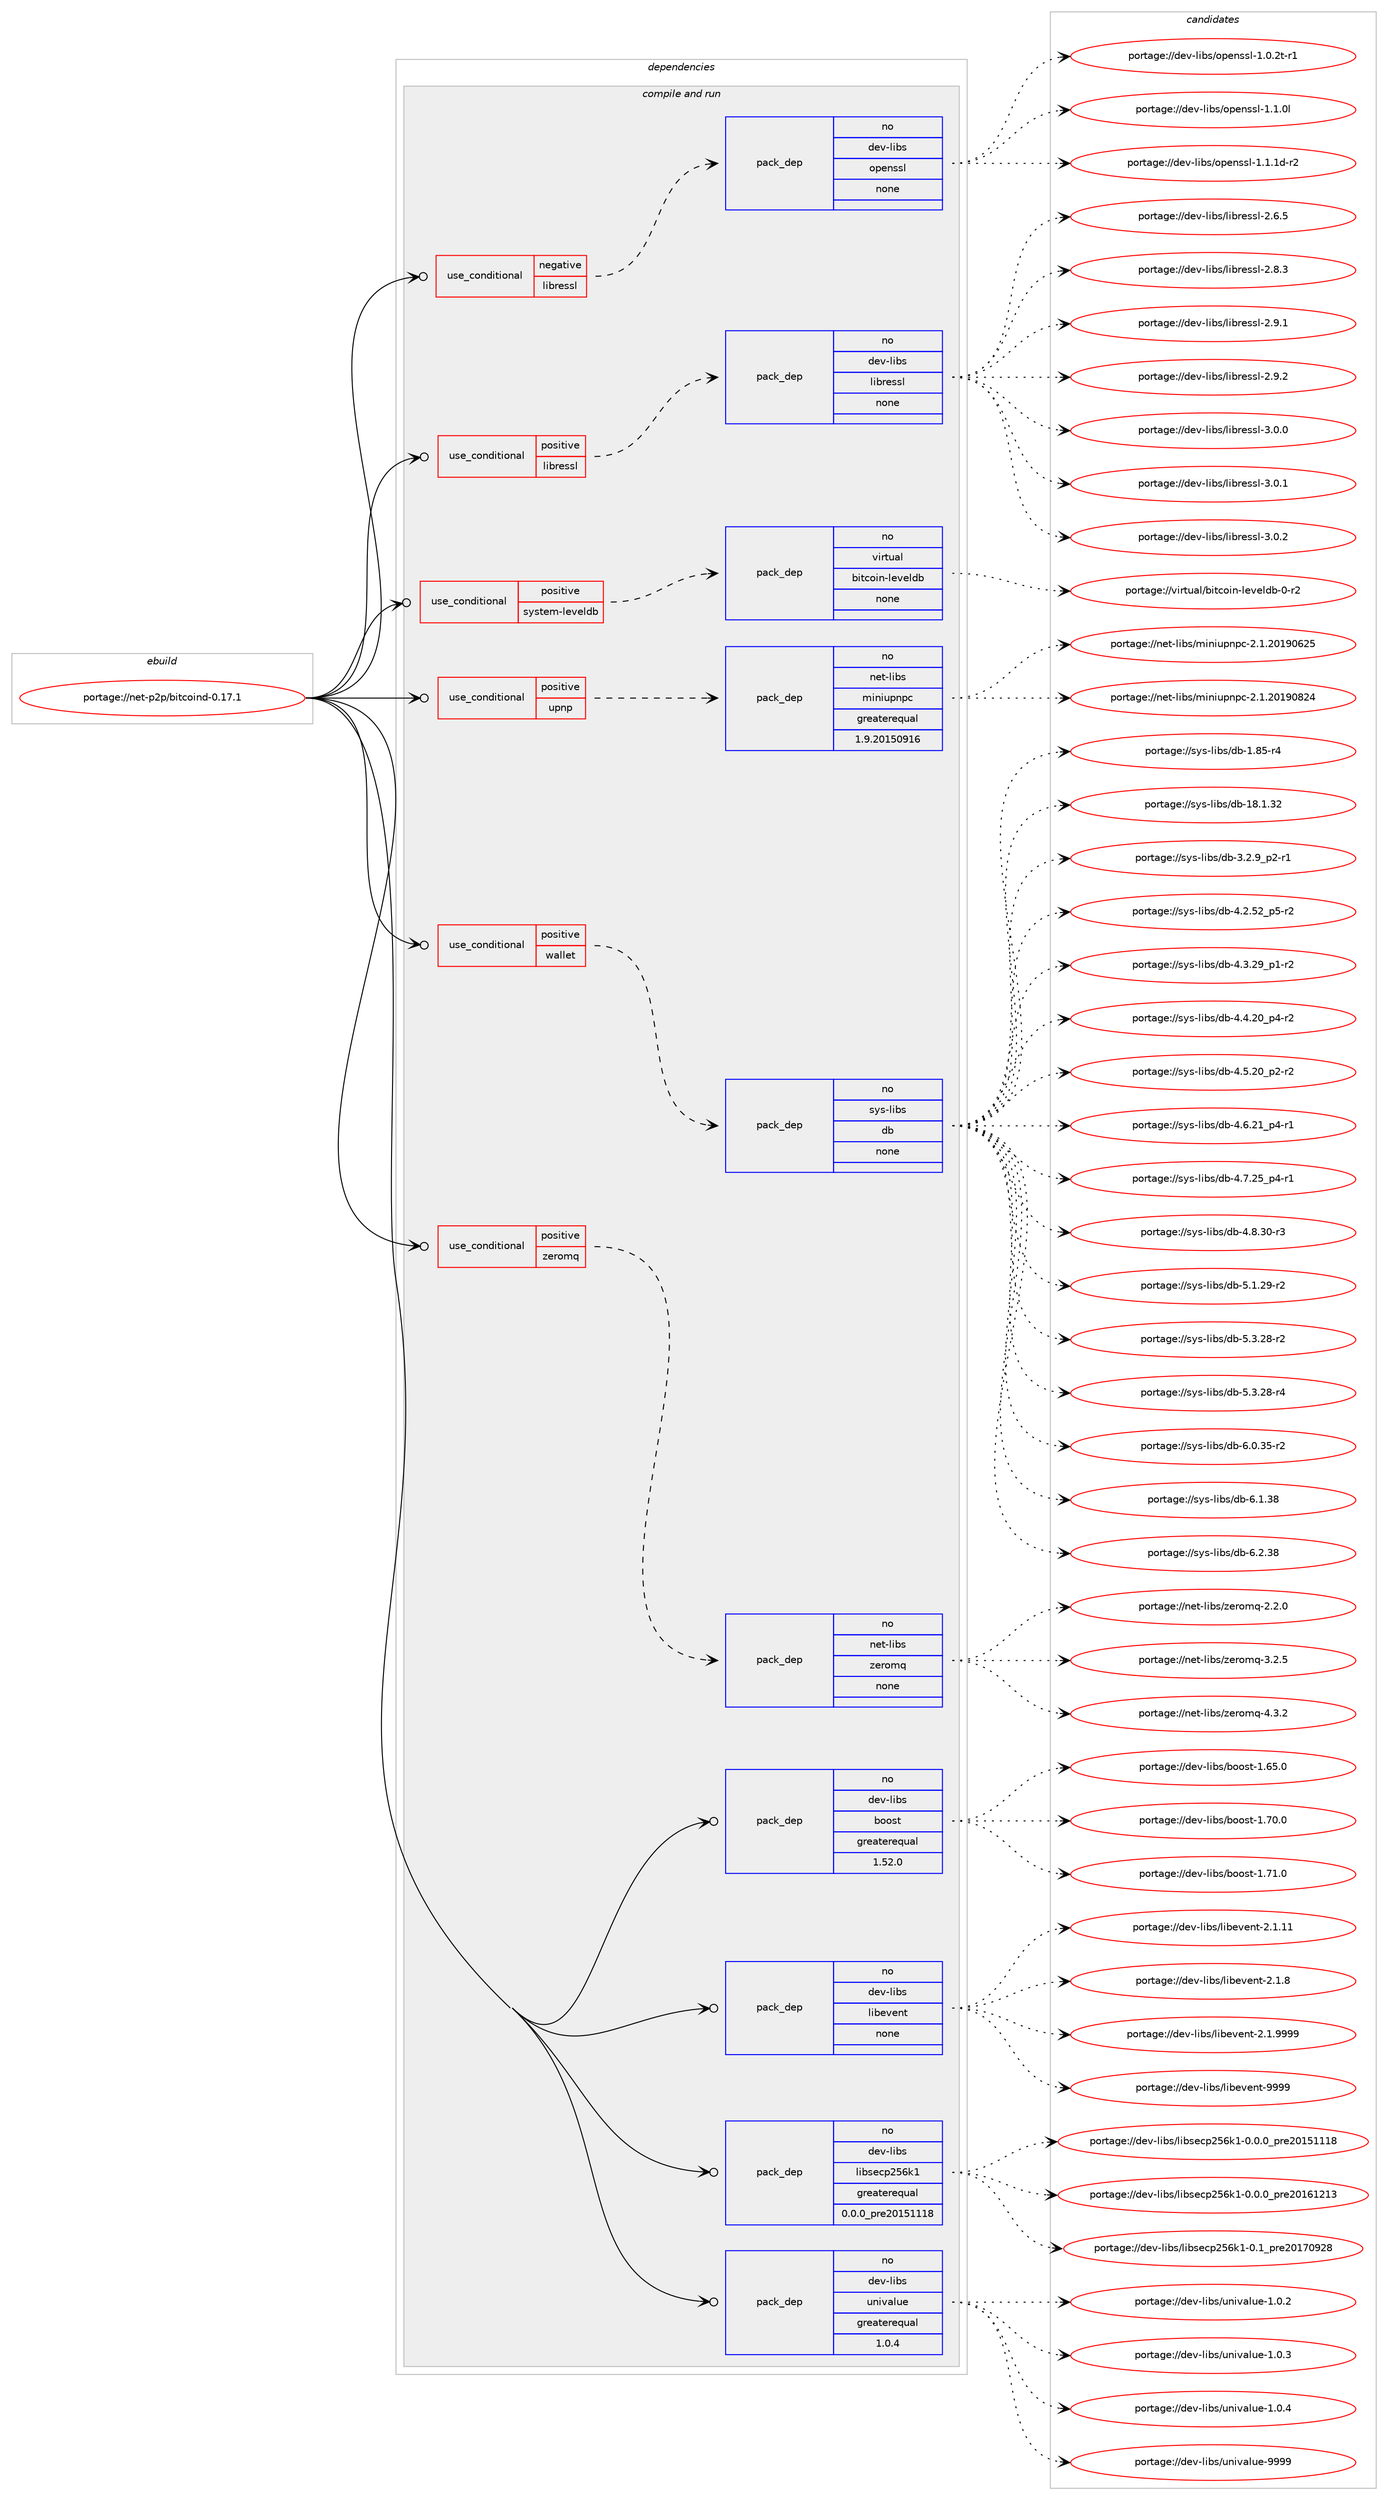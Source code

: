 digraph prolog {

# *************
# Graph options
# *************

newrank=true;
concentrate=true;
compound=true;
graph [rankdir=LR,fontname=Helvetica,fontsize=10,ranksep=1.5];#, ranksep=2.5, nodesep=0.2];
edge  [arrowhead=vee];
node  [fontname=Helvetica,fontsize=10];

# **********
# The ebuild
# **********

subgraph cluster_leftcol {
color=gray;
rank=same;
label=<<i>ebuild</i>>;
id [label="portage://net-p2p/bitcoind-0.17.1", color=red, width=4, href="../net-p2p/bitcoind-0.17.1.svg"];
}

# ****************
# The dependencies
# ****************

subgraph cluster_midcol {
color=gray;
label=<<i>dependencies</i>>;
subgraph cluster_compile {
fillcolor="#eeeeee";
style=filled;
label=<<i>compile</i>>;
}
subgraph cluster_compileandrun {
fillcolor="#eeeeee";
style=filled;
label=<<i>compile and run</i>>;
subgraph cond93108 {
dependency372512 [label=<<TABLE BORDER="0" CELLBORDER="1" CELLSPACING="0" CELLPADDING="4"><TR><TD ROWSPAN="3" CELLPADDING="10">use_conditional</TD></TR><TR><TD>negative</TD></TR><TR><TD>libressl</TD></TR></TABLE>>, shape=none, color=red];
subgraph pack273107 {
dependency372513 [label=<<TABLE BORDER="0" CELLBORDER="1" CELLSPACING="0" CELLPADDING="4" WIDTH="220"><TR><TD ROWSPAN="6" CELLPADDING="30">pack_dep</TD></TR><TR><TD WIDTH="110">no</TD></TR><TR><TD>dev-libs</TD></TR><TR><TD>openssl</TD></TR><TR><TD>none</TD></TR><TR><TD></TD></TR></TABLE>>, shape=none, color=blue];
}
dependency372512:e -> dependency372513:w [weight=20,style="dashed",arrowhead="vee"];
}
id:e -> dependency372512:w [weight=20,style="solid",arrowhead="odotvee"];
subgraph cond93109 {
dependency372514 [label=<<TABLE BORDER="0" CELLBORDER="1" CELLSPACING="0" CELLPADDING="4"><TR><TD ROWSPAN="3" CELLPADDING="10">use_conditional</TD></TR><TR><TD>positive</TD></TR><TR><TD>libressl</TD></TR></TABLE>>, shape=none, color=red];
subgraph pack273108 {
dependency372515 [label=<<TABLE BORDER="0" CELLBORDER="1" CELLSPACING="0" CELLPADDING="4" WIDTH="220"><TR><TD ROWSPAN="6" CELLPADDING="30">pack_dep</TD></TR><TR><TD WIDTH="110">no</TD></TR><TR><TD>dev-libs</TD></TR><TR><TD>libressl</TD></TR><TR><TD>none</TD></TR><TR><TD></TD></TR></TABLE>>, shape=none, color=blue];
}
dependency372514:e -> dependency372515:w [weight=20,style="dashed",arrowhead="vee"];
}
id:e -> dependency372514:w [weight=20,style="solid",arrowhead="odotvee"];
subgraph cond93110 {
dependency372516 [label=<<TABLE BORDER="0" CELLBORDER="1" CELLSPACING="0" CELLPADDING="4"><TR><TD ROWSPAN="3" CELLPADDING="10">use_conditional</TD></TR><TR><TD>positive</TD></TR><TR><TD>system-leveldb</TD></TR></TABLE>>, shape=none, color=red];
subgraph pack273109 {
dependency372517 [label=<<TABLE BORDER="0" CELLBORDER="1" CELLSPACING="0" CELLPADDING="4" WIDTH="220"><TR><TD ROWSPAN="6" CELLPADDING="30">pack_dep</TD></TR><TR><TD WIDTH="110">no</TD></TR><TR><TD>virtual</TD></TR><TR><TD>bitcoin-leveldb</TD></TR><TR><TD>none</TD></TR><TR><TD></TD></TR></TABLE>>, shape=none, color=blue];
}
dependency372516:e -> dependency372517:w [weight=20,style="dashed",arrowhead="vee"];
}
id:e -> dependency372516:w [weight=20,style="solid",arrowhead="odotvee"];
subgraph cond93111 {
dependency372518 [label=<<TABLE BORDER="0" CELLBORDER="1" CELLSPACING="0" CELLPADDING="4"><TR><TD ROWSPAN="3" CELLPADDING="10">use_conditional</TD></TR><TR><TD>positive</TD></TR><TR><TD>upnp</TD></TR></TABLE>>, shape=none, color=red];
subgraph pack273110 {
dependency372519 [label=<<TABLE BORDER="0" CELLBORDER="1" CELLSPACING="0" CELLPADDING="4" WIDTH="220"><TR><TD ROWSPAN="6" CELLPADDING="30">pack_dep</TD></TR><TR><TD WIDTH="110">no</TD></TR><TR><TD>net-libs</TD></TR><TR><TD>miniupnpc</TD></TR><TR><TD>greaterequal</TD></TR><TR><TD>1.9.20150916</TD></TR></TABLE>>, shape=none, color=blue];
}
dependency372518:e -> dependency372519:w [weight=20,style="dashed",arrowhead="vee"];
}
id:e -> dependency372518:w [weight=20,style="solid",arrowhead="odotvee"];
subgraph cond93112 {
dependency372520 [label=<<TABLE BORDER="0" CELLBORDER="1" CELLSPACING="0" CELLPADDING="4"><TR><TD ROWSPAN="3" CELLPADDING="10">use_conditional</TD></TR><TR><TD>positive</TD></TR><TR><TD>wallet</TD></TR></TABLE>>, shape=none, color=red];
subgraph pack273111 {
dependency372521 [label=<<TABLE BORDER="0" CELLBORDER="1" CELLSPACING="0" CELLPADDING="4" WIDTH="220"><TR><TD ROWSPAN="6" CELLPADDING="30">pack_dep</TD></TR><TR><TD WIDTH="110">no</TD></TR><TR><TD>sys-libs</TD></TR><TR><TD>db</TD></TR><TR><TD>none</TD></TR><TR><TD></TD></TR></TABLE>>, shape=none, color=blue];
}
dependency372520:e -> dependency372521:w [weight=20,style="dashed",arrowhead="vee"];
}
id:e -> dependency372520:w [weight=20,style="solid",arrowhead="odotvee"];
subgraph cond93113 {
dependency372522 [label=<<TABLE BORDER="0" CELLBORDER="1" CELLSPACING="0" CELLPADDING="4"><TR><TD ROWSPAN="3" CELLPADDING="10">use_conditional</TD></TR><TR><TD>positive</TD></TR><TR><TD>zeromq</TD></TR></TABLE>>, shape=none, color=red];
subgraph pack273112 {
dependency372523 [label=<<TABLE BORDER="0" CELLBORDER="1" CELLSPACING="0" CELLPADDING="4" WIDTH="220"><TR><TD ROWSPAN="6" CELLPADDING="30">pack_dep</TD></TR><TR><TD WIDTH="110">no</TD></TR><TR><TD>net-libs</TD></TR><TR><TD>zeromq</TD></TR><TR><TD>none</TD></TR><TR><TD></TD></TR></TABLE>>, shape=none, color=blue];
}
dependency372522:e -> dependency372523:w [weight=20,style="dashed",arrowhead="vee"];
}
id:e -> dependency372522:w [weight=20,style="solid",arrowhead="odotvee"];
subgraph pack273113 {
dependency372524 [label=<<TABLE BORDER="0" CELLBORDER="1" CELLSPACING="0" CELLPADDING="4" WIDTH="220"><TR><TD ROWSPAN="6" CELLPADDING="30">pack_dep</TD></TR><TR><TD WIDTH="110">no</TD></TR><TR><TD>dev-libs</TD></TR><TR><TD>boost</TD></TR><TR><TD>greaterequal</TD></TR><TR><TD>1.52.0</TD></TR></TABLE>>, shape=none, color=blue];
}
id:e -> dependency372524:w [weight=20,style="solid",arrowhead="odotvee"];
subgraph pack273114 {
dependency372525 [label=<<TABLE BORDER="0" CELLBORDER="1" CELLSPACING="0" CELLPADDING="4" WIDTH="220"><TR><TD ROWSPAN="6" CELLPADDING="30">pack_dep</TD></TR><TR><TD WIDTH="110">no</TD></TR><TR><TD>dev-libs</TD></TR><TR><TD>libevent</TD></TR><TR><TD>none</TD></TR><TR><TD></TD></TR></TABLE>>, shape=none, color=blue];
}
id:e -> dependency372525:w [weight=20,style="solid",arrowhead="odotvee"];
subgraph pack273115 {
dependency372526 [label=<<TABLE BORDER="0" CELLBORDER="1" CELLSPACING="0" CELLPADDING="4" WIDTH="220"><TR><TD ROWSPAN="6" CELLPADDING="30">pack_dep</TD></TR><TR><TD WIDTH="110">no</TD></TR><TR><TD>dev-libs</TD></TR><TR><TD>libsecp256k1</TD></TR><TR><TD>greaterequal</TD></TR><TR><TD>0.0.0_pre20151118</TD></TR></TABLE>>, shape=none, color=blue];
}
id:e -> dependency372526:w [weight=20,style="solid",arrowhead="odotvee"];
subgraph pack273116 {
dependency372527 [label=<<TABLE BORDER="0" CELLBORDER="1" CELLSPACING="0" CELLPADDING="4" WIDTH="220"><TR><TD ROWSPAN="6" CELLPADDING="30">pack_dep</TD></TR><TR><TD WIDTH="110">no</TD></TR><TR><TD>dev-libs</TD></TR><TR><TD>univalue</TD></TR><TR><TD>greaterequal</TD></TR><TR><TD>1.0.4</TD></TR></TABLE>>, shape=none, color=blue];
}
id:e -> dependency372527:w [weight=20,style="solid",arrowhead="odotvee"];
}
subgraph cluster_run {
fillcolor="#eeeeee";
style=filled;
label=<<i>run</i>>;
}
}

# **************
# The candidates
# **************

subgraph cluster_choices {
rank=same;
color=gray;
label=<<i>candidates</i>>;

subgraph choice273107 {
color=black;
nodesep=1;
choiceportage1001011184510810598115471111121011101151151084549464846501164511449 [label="portage://dev-libs/openssl-1.0.2t-r1", color=red, width=4,href="../dev-libs/openssl-1.0.2t-r1.svg"];
choiceportage100101118451081059811547111112101110115115108454946494648108 [label="portage://dev-libs/openssl-1.1.0l", color=red, width=4,href="../dev-libs/openssl-1.1.0l.svg"];
choiceportage1001011184510810598115471111121011101151151084549464946491004511450 [label="portage://dev-libs/openssl-1.1.1d-r2", color=red, width=4,href="../dev-libs/openssl-1.1.1d-r2.svg"];
dependency372513:e -> choiceportage1001011184510810598115471111121011101151151084549464846501164511449:w [style=dotted,weight="100"];
dependency372513:e -> choiceportage100101118451081059811547111112101110115115108454946494648108:w [style=dotted,weight="100"];
dependency372513:e -> choiceportage1001011184510810598115471111121011101151151084549464946491004511450:w [style=dotted,weight="100"];
}
subgraph choice273108 {
color=black;
nodesep=1;
choiceportage10010111845108105981154710810598114101115115108455046544653 [label="portage://dev-libs/libressl-2.6.5", color=red, width=4,href="../dev-libs/libressl-2.6.5.svg"];
choiceportage10010111845108105981154710810598114101115115108455046564651 [label="portage://dev-libs/libressl-2.8.3", color=red, width=4,href="../dev-libs/libressl-2.8.3.svg"];
choiceportage10010111845108105981154710810598114101115115108455046574649 [label="portage://dev-libs/libressl-2.9.1", color=red, width=4,href="../dev-libs/libressl-2.9.1.svg"];
choiceportage10010111845108105981154710810598114101115115108455046574650 [label="portage://dev-libs/libressl-2.9.2", color=red, width=4,href="../dev-libs/libressl-2.9.2.svg"];
choiceportage10010111845108105981154710810598114101115115108455146484648 [label="portage://dev-libs/libressl-3.0.0", color=red, width=4,href="../dev-libs/libressl-3.0.0.svg"];
choiceportage10010111845108105981154710810598114101115115108455146484649 [label="portage://dev-libs/libressl-3.0.1", color=red, width=4,href="../dev-libs/libressl-3.0.1.svg"];
choiceportage10010111845108105981154710810598114101115115108455146484650 [label="portage://dev-libs/libressl-3.0.2", color=red, width=4,href="../dev-libs/libressl-3.0.2.svg"];
dependency372515:e -> choiceportage10010111845108105981154710810598114101115115108455046544653:w [style=dotted,weight="100"];
dependency372515:e -> choiceportage10010111845108105981154710810598114101115115108455046564651:w [style=dotted,weight="100"];
dependency372515:e -> choiceportage10010111845108105981154710810598114101115115108455046574649:w [style=dotted,weight="100"];
dependency372515:e -> choiceportage10010111845108105981154710810598114101115115108455046574650:w [style=dotted,weight="100"];
dependency372515:e -> choiceportage10010111845108105981154710810598114101115115108455146484648:w [style=dotted,weight="100"];
dependency372515:e -> choiceportage10010111845108105981154710810598114101115115108455146484649:w [style=dotted,weight="100"];
dependency372515:e -> choiceportage10010111845108105981154710810598114101115115108455146484650:w [style=dotted,weight="100"];
}
subgraph choice273109 {
color=black;
nodesep=1;
choiceportage11810511411611797108479810511699111105110451081011181011081009845484511450 [label="portage://virtual/bitcoin-leveldb-0-r2", color=red, width=4,href="../virtual/bitcoin-leveldb-0-r2.svg"];
dependency372517:e -> choiceportage11810511411611797108479810511699111105110451081011181011081009845484511450:w [style=dotted,weight="100"];
}
subgraph choice273110 {
color=black;
nodesep=1;
choiceportage1101011164510810598115471091051101051171121101129945504649465048495748545053 [label="portage://net-libs/miniupnpc-2.1.20190625", color=red, width=4,href="../net-libs/miniupnpc-2.1.20190625.svg"];
choiceportage1101011164510810598115471091051101051171121101129945504649465048495748565052 [label="portage://net-libs/miniupnpc-2.1.20190824", color=red, width=4,href="../net-libs/miniupnpc-2.1.20190824.svg"];
dependency372519:e -> choiceportage1101011164510810598115471091051101051171121101129945504649465048495748545053:w [style=dotted,weight="100"];
dependency372519:e -> choiceportage1101011164510810598115471091051101051171121101129945504649465048495748565052:w [style=dotted,weight="100"];
}
subgraph choice273111 {
color=black;
nodesep=1;
choiceportage1151211154510810598115471009845494656534511452 [label="portage://sys-libs/db-1.85-r4", color=red, width=4,href="../sys-libs/db-1.85-r4.svg"];
choiceportage115121115451081059811547100984549564649465150 [label="portage://sys-libs/db-18.1.32", color=red, width=4,href="../sys-libs/db-18.1.32.svg"];
choiceportage1151211154510810598115471009845514650465795112504511449 [label="portage://sys-libs/db-3.2.9_p2-r1", color=red, width=4,href="../sys-libs/db-3.2.9_p2-r1.svg"];
choiceportage115121115451081059811547100984552465046535095112534511450 [label="portage://sys-libs/db-4.2.52_p5-r2", color=red, width=4,href="../sys-libs/db-4.2.52_p5-r2.svg"];
choiceportage115121115451081059811547100984552465146505795112494511450 [label="portage://sys-libs/db-4.3.29_p1-r2", color=red, width=4,href="../sys-libs/db-4.3.29_p1-r2.svg"];
choiceportage115121115451081059811547100984552465246504895112524511450 [label="portage://sys-libs/db-4.4.20_p4-r2", color=red, width=4,href="../sys-libs/db-4.4.20_p4-r2.svg"];
choiceportage115121115451081059811547100984552465346504895112504511450 [label="portage://sys-libs/db-4.5.20_p2-r2", color=red, width=4,href="../sys-libs/db-4.5.20_p2-r2.svg"];
choiceportage115121115451081059811547100984552465446504995112524511449 [label="portage://sys-libs/db-4.6.21_p4-r1", color=red, width=4,href="../sys-libs/db-4.6.21_p4-r1.svg"];
choiceportage115121115451081059811547100984552465546505395112524511449 [label="portage://sys-libs/db-4.7.25_p4-r1", color=red, width=4,href="../sys-libs/db-4.7.25_p4-r1.svg"];
choiceportage11512111545108105981154710098455246564651484511451 [label="portage://sys-libs/db-4.8.30-r3", color=red, width=4,href="../sys-libs/db-4.8.30-r3.svg"];
choiceportage11512111545108105981154710098455346494650574511450 [label="portage://sys-libs/db-5.1.29-r2", color=red, width=4,href="../sys-libs/db-5.1.29-r2.svg"];
choiceportage11512111545108105981154710098455346514650564511450 [label="portage://sys-libs/db-5.3.28-r2", color=red, width=4,href="../sys-libs/db-5.3.28-r2.svg"];
choiceportage11512111545108105981154710098455346514650564511452 [label="portage://sys-libs/db-5.3.28-r4", color=red, width=4,href="../sys-libs/db-5.3.28-r4.svg"];
choiceportage11512111545108105981154710098455446484651534511450 [label="portage://sys-libs/db-6.0.35-r2", color=red, width=4,href="../sys-libs/db-6.0.35-r2.svg"];
choiceportage1151211154510810598115471009845544649465156 [label="portage://sys-libs/db-6.1.38", color=red, width=4,href="../sys-libs/db-6.1.38.svg"];
choiceportage1151211154510810598115471009845544650465156 [label="portage://sys-libs/db-6.2.38", color=red, width=4,href="../sys-libs/db-6.2.38.svg"];
dependency372521:e -> choiceportage1151211154510810598115471009845494656534511452:w [style=dotted,weight="100"];
dependency372521:e -> choiceportage115121115451081059811547100984549564649465150:w [style=dotted,weight="100"];
dependency372521:e -> choiceportage1151211154510810598115471009845514650465795112504511449:w [style=dotted,weight="100"];
dependency372521:e -> choiceportage115121115451081059811547100984552465046535095112534511450:w [style=dotted,weight="100"];
dependency372521:e -> choiceportage115121115451081059811547100984552465146505795112494511450:w [style=dotted,weight="100"];
dependency372521:e -> choiceportage115121115451081059811547100984552465246504895112524511450:w [style=dotted,weight="100"];
dependency372521:e -> choiceportage115121115451081059811547100984552465346504895112504511450:w [style=dotted,weight="100"];
dependency372521:e -> choiceportage115121115451081059811547100984552465446504995112524511449:w [style=dotted,weight="100"];
dependency372521:e -> choiceportage115121115451081059811547100984552465546505395112524511449:w [style=dotted,weight="100"];
dependency372521:e -> choiceportage11512111545108105981154710098455246564651484511451:w [style=dotted,weight="100"];
dependency372521:e -> choiceportage11512111545108105981154710098455346494650574511450:w [style=dotted,weight="100"];
dependency372521:e -> choiceportage11512111545108105981154710098455346514650564511450:w [style=dotted,weight="100"];
dependency372521:e -> choiceportage11512111545108105981154710098455346514650564511452:w [style=dotted,weight="100"];
dependency372521:e -> choiceportage11512111545108105981154710098455446484651534511450:w [style=dotted,weight="100"];
dependency372521:e -> choiceportage1151211154510810598115471009845544649465156:w [style=dotted,weight="100"];
dependency372521:e -> choiceportage1151211154510810598115471009845544650465156:w [style=dotted,weight="100"];
}
subgraph choice273112 {
color=black;
nodesep=1;
choiceportage110101116451081059811547122101114111109113455046504648 [label="portage://net-libs/zeromq-2.2.0", color=red, width=4,href="../net-libs/zeromq-2.2.0.svg"];
choiceportage110101116451081059811547122101114111109113455146504653 [label="portage://net-libs/zeromq-3.2.5", color=red, width=4,href="../net-libs/zeromq-3.2.5.svg"];
choiceportage110101116451081059811547122101114111109113455246514650 [label="portage://net-libs/zeromq-4.3.2", color=red, width=4,href="../net-libs/zeromq-4.3.2.svg"];
dependency372523:e -> choiceportage110101116451081059811547122101114111109113455046504648:w [style=dotted,weight="100"];
dependency372523:e -> choiceportage110101116451081059811547122101114111109113455146504653:w [style=dotted,weight="100"];
dependency372523:e -> choiceportage110101116451081059811547122101114111109113455246514650:w [style=dotted,weight="100"];
}
subgraph choice273113 {
color=black;
nodesep=1;
choiceportage1001011184510810598115479811111111511645494654534648 [label="portage://dev-libs/boost-1.65.0", color=red, width=4,href="../dev-libs/boost-1.65.0.svg"];
choiceportage1001011184510810598115479811111111511645494655484648 [label="portage://dev-libs/boost-1.70.0", color=red, width=4,href="../dev-libs/boost-1.70.0.svg"];
choiceportage1001011184510810598115479811111111511645494655494648 [label="portage://dev-libs/boost-1.71.0", color=red, width=4,href="../dev-libs/boost-1.71.0.svg"];
dependency372524:e -> choiceportage1001011184510810598115479811111111511645494654534648:w [style=dotted,weight="100"];
dependency372524:e -> choiceportage1001011184510810598115479811111111511645494655484648:w [style=dotted,weight="100"];
dependency372524:e -> choiceportage1001011184510810598115479811111111511645494655494648:w [style=dotted,weight="100"];
}
subgraph choice273114 {
color=black;
nodesep=1;
choiceportage1001011184510810598115471081059810111810111011645504649464949 [label="portage://dev-libs/libevent-2.1.11", color=red, width=4,href="../dev-libs/libevent-2.1.11.svg"];
choiceportage10010111845108105981154710810598101118101110116455046494656 [label="portage://dev-libs/libevent-2.1.8", color=red, width=4,href="../dev-libs/libevent-2.1.8.svg"];
choiceportage10010111845108105981154710810598101118101110116455046494657575757 [label="portage://dev-libs/libevent-2.1.9999", color=red, width=4,href="../dev-libs/libevent-2.1.9999.svg"];
choiceportage100101118451081059811547108105981011181011101164557575757 [label="portage://dev-libs/libevent-9999", color=red, width=4,href="../dev-libs/libevent-9999.svg"];
dependency372525:e -> choiceportage1001011184510810598115471081059810111810111011645504649464949:w [style=dotted,weight="100"];
dependency372525:e -> choiceportage10010111845108105981154710810598101118101110116455046494656:w [style=dotted,weight="100"];
dependency372525:e -> choiceportage10010111845108105981154710810598101118101110116455046494657575757:w [style=dotted,weight="100"];
dependency372525:e -> choiceportage100101118451081059811547108105981011181011101164557575757:w [style=dotted,weight="100"];
}
subgraph choice273115 {
color=black;
nodesep=1;
choiceportage100101118451081059811547108105981151019911250535410749454846484648951121141015048495349494956 [label="portage://dev-libs/libsecp256k1-0.0.0_pre20151118", color=red, width=4,href="../dev-libs/libsecp256k1-0.0.0_pre20151118.svg"];
choiceportage100101118451081059811547108105981151019911250535410749454846484648951121141015048495449504951 [label="portage://dev-libs/libsecp256k1-0.0.0_pre20161213", color=red, width=4,href="../dev-libs/libsecp256k1-0.0.0_pre20161213.svg"];
choiceportage10010111845108105981154710810598115101991125053541074945484649951121141015048495548575056 [label="portage://dev-libs/libsecp256k1-0.1_pre20170928", color=red, width=4,href="../dev-libs/libsecp256k1-0.1_pre20170928.svg"];
dependency372526:e -> choiceportage100101118451081059811547108105981151019911250535410749454846484648951121141015048495349494956:w [style=dotted,weight="100"];
dependency372526:e -> choiceportage100101118451081059811547108105981151019911250535410749454846484648951121141015048495449504951:w [style=dotted,weight="100"];
dependency372526:e -> choiceportage10010111845108105981154710810598115101991125053541074945484649951121141015048495548575056:w [style=dotted,weight="100"];
}
subgraph choice273116 {
color=black;
nodesep=1;
choiceportage10010111845108105981154711711010511897108117101454946484650 [label="portage://dev-libs/univalue-1.0.2", color=red, width=4,href="../dev-libs/univalue-1.0.2.svg"];
choiceportage10010111845108105981154711711010511897108117101454946484651 [label="portage://dev-libs/univalue-1.0.3", color=red, width=4,href="../dev-libs/univalue-1.0.3.svg"];
choiceportage10010111845108105981154711711010511897108117101454946484652 [label="portage://dev-libs/univalue-1.0.4", color=red, width=4,href="../dev-libs/univalue-1.0.4.svg"];
choiceportage100101118451081059811547117110105118971081171014557575757 [label="portage://dev-libs/univalue-9999", color=red, width=4,href="../dev-libs/univalue-9999.svg"];
dependency372527:e -> choiceportage10010111845108105981154711711010511897108117101454946484650:w [style=dotted,weight="100"];
dependency372527:e -> choiceportage10010111845108105981154711711010511897108117101454946484651:w [style=dotted,weight="100"];
dependency372527:e -> choiceportage10010111845108105981154711711010511897108117101454946484652:w [style=dotted,weight="100"];
dependency372527:e -> choiceportage100101118451081059811547117110105118971081171014557575757:w [style=dotted,weight="100"];
}
}

}
